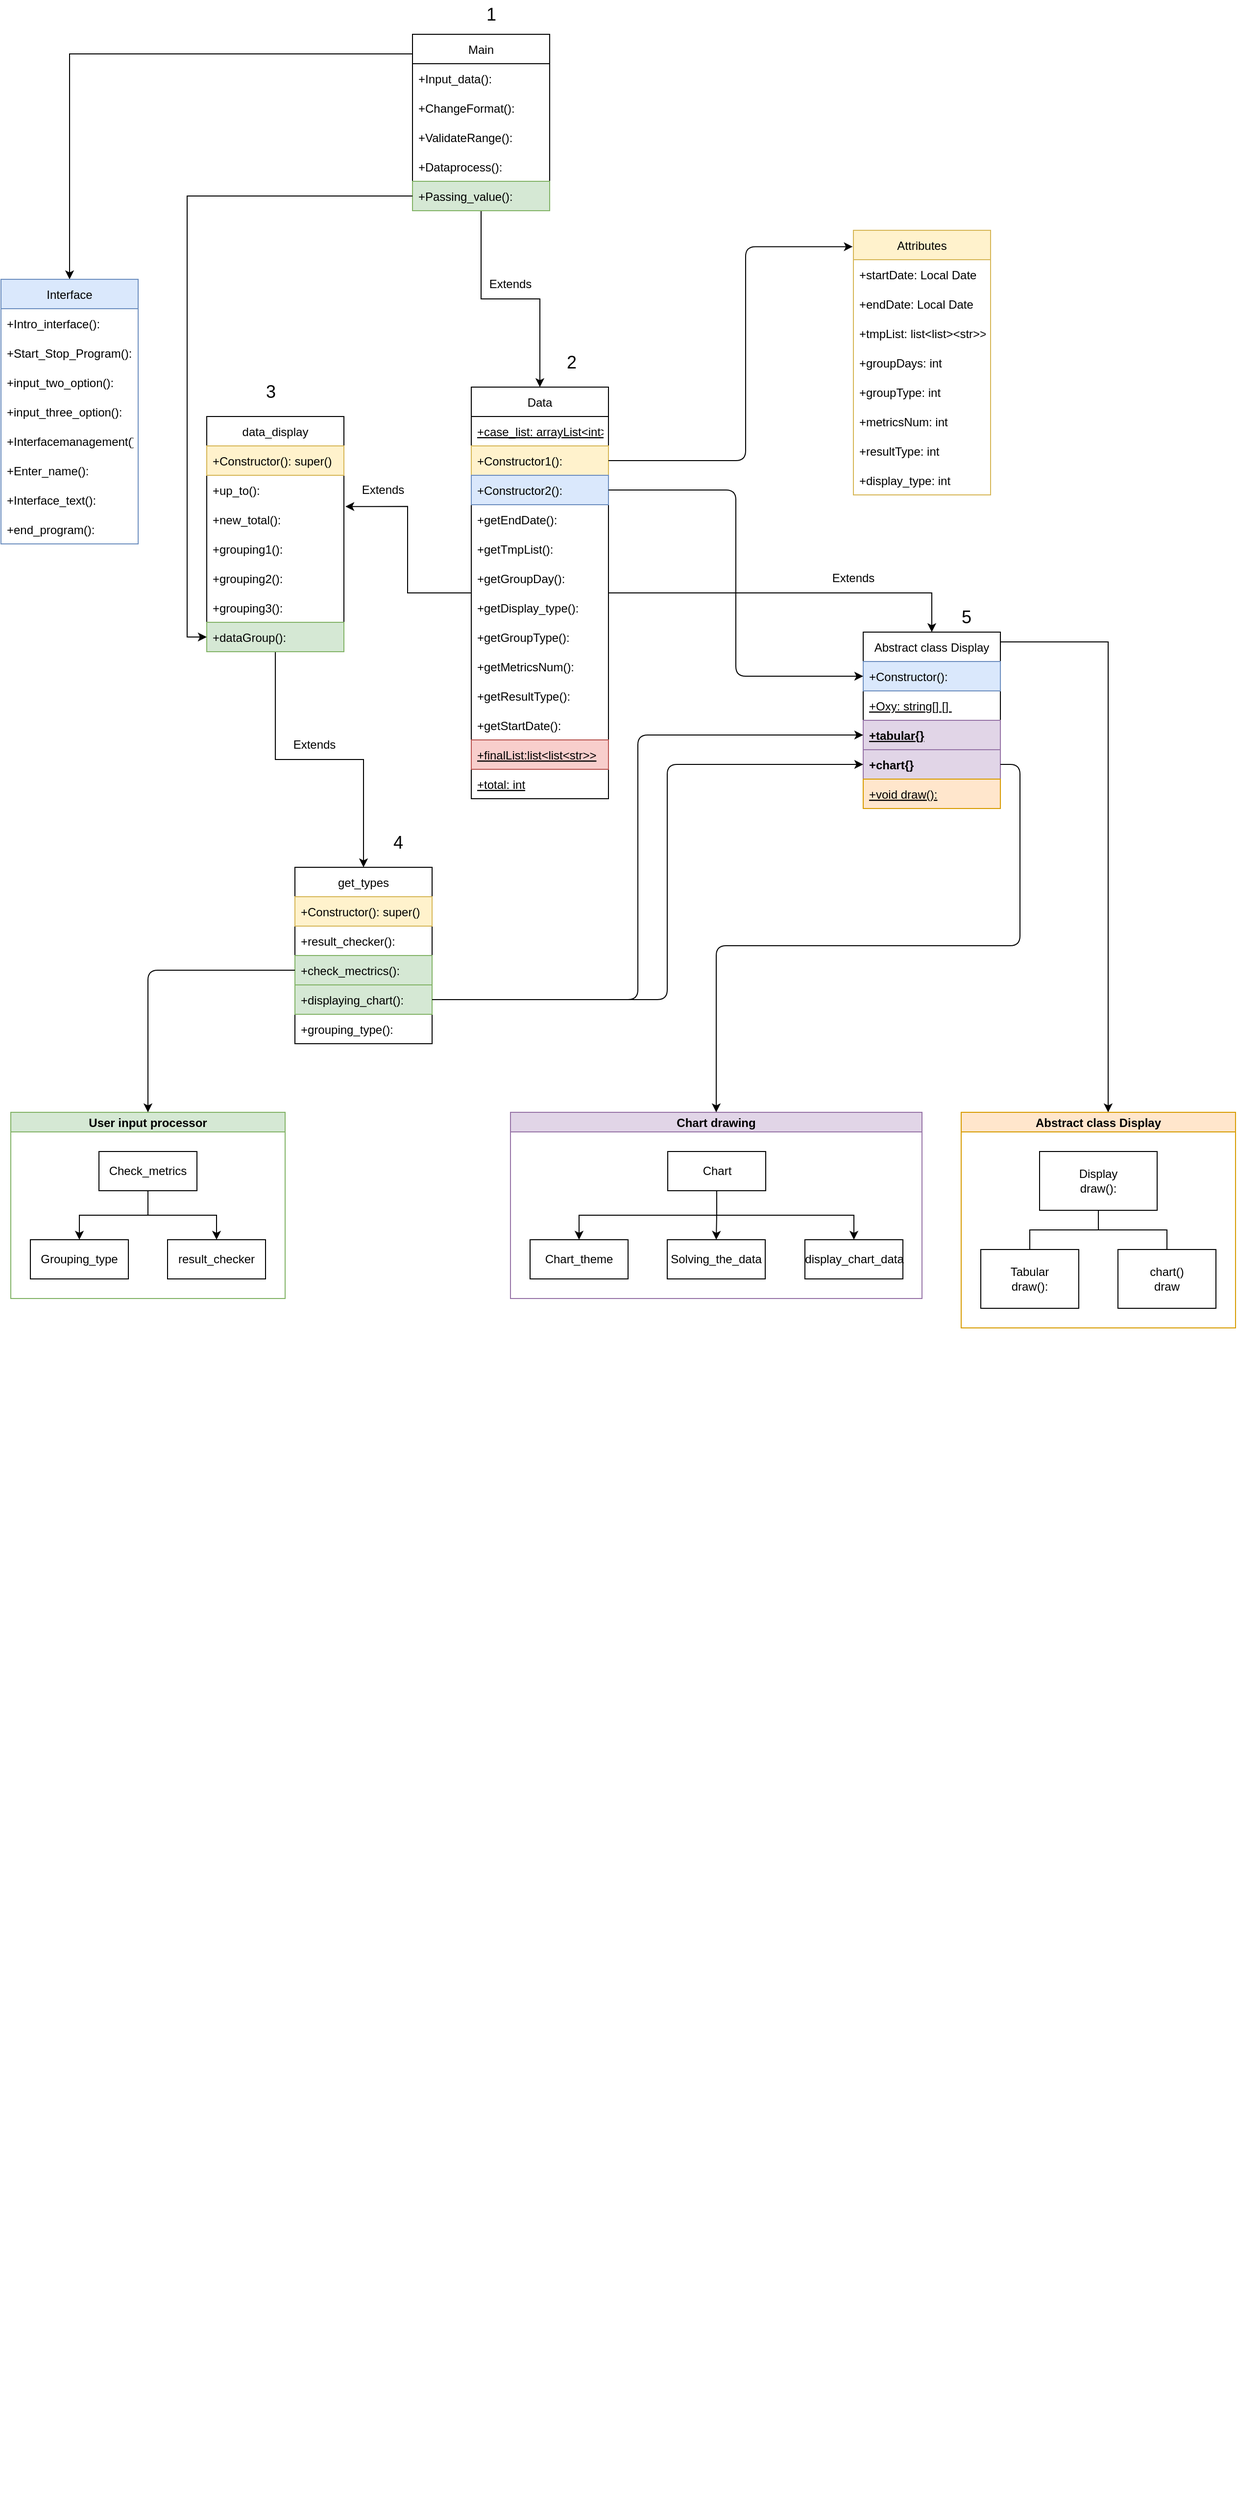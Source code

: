 <mxfile version="15.8.7" type="device"><diagram id="jfq-cddcKurxp-iz8GNR" name="Page-1"><mxGraphModel dx="1316" dy="3097" grid="1" gridSize="10" guides="1" tooltips="1" connect="1" arrows="1" fold="1" page="1" pageScale="1" pageWidth="1654" pageHeight="2336" math="0" shadow="0"><root><mxCell id="0"/><mxCell id="1" parent="0"/><mxCell id="7R8jmunijK0WBnvLLUHI-26" value="&lt;span style=&quot;white-space: pre&quot;&gt;&#9;&lt;/span&gt;" style="text;html=1;align=center;verticalAlign=middle;resizable=0;points=[];autosize=1;strokeColor=none;fillColor=none;fontSize=18;" parent="1" vertex="1"><mxGeometry x="345" y="355" width="60" height="30" as="geometry"/></mxCell><mxCell id="NjMV5jR3orQ1GCjMJdgh-14" style="edgeStyle=orthogonalEdgeStyle;rounded=0;orthogonalLoop=1;jettySize=auto;html=1;entryX=1.011;entryY=0.061;entryDx=0;entryDy=0;entryPerimeter=0;" parent="1" source="GoED_eQ8mfLcxHTyZpjW-31" target="NjMV5jR3orQ1GCjMJdgh-15" edge="1"><mxGeometry relative="1" as="geometry"><mxPoint x="480" y="-1680" as="targetPoint"/></mxGeometry></mxCell><mxCell id="O5SjWQK92wi9wYFpwLuR-4" style="edgeStyle=orthogonalEdgeStyle;rounded=0;orthogonalLoop=1;jettySize=auto;html=1;entryX=0.5;entryY=0;entryDx=0;entryDy=0;" parent="1" source="GoED_eQ8mfLcxHTyZpjW-31" target="NjMV5jR3orQ1GCjMJdgh-29" edge="1"><mxGeometry relative="1" as="geometry"/></mxCell><mxCell id="GoED_eQ8mfLcxHTyZpjW-31" value="Data" style="swimlane;fontStyle=0;childLayout=stackLayout;horizontal=1;startSize=30;horizontalStack=0;resizeParent=1;resizeParentMax=0;resizeLast=0;collapsible=1;marginBottom=0;" parent="1" vertex="1"><mxGeometry x="710" y="-1770" width="140" height="420" as="geometry"><mxRectangle x="695" y="-1920" width="60" height="30" as="alternateBounds"/></mxGeometry></mxCell><mxCell id="NjMV5jR3orQ1GCjMJdgh-59" value="+case_list: arrayList&lt;int&gt;" style="text;strokeColor=none;fillColor=none;align=left;verticalAlign=middle;spacingLeft=4;spacingRight=4;overflow=hidden;points=[[0,0.5],[1,0.5]];portConstraint=eastwest;rotatable=0;fontStyle=4" parent="GoED_eQ8mfLcxHTyZpjW-31" vertex="1"><mxGeometry y="30" width="140" height="30" as="geometry"/></mxCell><mxCell id="GoED_eQ8mfLcxHTyZpjW-32" value="+Constructor1():" style="text;strokeColor=#d6b656;fillColor=#fff2cc;align=left;verticalAlign=middle;spacingLeft=4;spacingRight=4;overflow=hidden;points=[[0,0.5],[1,0.5]];portConstraint=eastwest;rotatable=0;labelBackgroundColor=none;" parent="GoED_eQ8mfLcxHTyZpjW-31" vertex="1"><mxGeometry y="60" width="140" height="30" as="geometry"/></mxCell><mxCell id="GoED_eQ8mfLcxHTyZpjW-33" value="+Constructor2():" style="text;strokeColor=#6c8ebf;fillColor=#dae8fc;align=left;verticalAlign=middle;spacingLeft=4;spacingRight=4;overflow=hidden;points=[[0,0.5],[1,0.5]];portConstraint=eastwest;rotatable=0;" parent="GoED_eQ8mfLcxHTyZpjW-31" vertex="1"><mxGeometry y="90" width="140" height="30" as="geometry"/></mxCell><mxCell id="GoED_eQ8mfLcxHTyZpjW-34" value="+getEndDate():" style="text;strokeColor=none;fillColor=none;align=left;verticalAlign=middle;spacingLeft=4;spacingRight=4;overflow=hidden;points=[[0,0.5],[1,0.5]];portConstraint=eastwest;rotatable=0;" parent="GoED_eQ8mfLcxHTyZpjW-31" vertex="1"><mxGeometry y="120" width="140" height="30" as="geometry"/></mxCell><mxCell id="NjMV5jR3orQ1GCjMJdgh-6" value="+getTmpList():" style="text;strokeColor=none;fillColor=none;align=left;verticalAlign=middle;spacingLeft=4;spacingRight=4;overflow=hidden;points=[[0,0.5],[1,0.5]];portConstraint=eastwest;rotatable=0;" parent="GoED_eQ8mfLcxHTyZpjW-31" vertex="1"><mxGeometry y="150" width="140" height="30" as="geometry"/></mxCell><mxCell id="NjMV5jR3orQ1GCjMJdgh-7" value="+getGroupDay():" style="text;strokeColor=none;fillColor=none;align=left;verticalAlign=middle;spacingLeft=4;spacingRight=4;overflow=hidden;points=[[0,0.5],[1,0.5]];portConstraint=eastwest;rotatable=0;" parent="GoED_eQ8mfLcxHTyZpjW-31" vertex="1"><mxGeometry y="180" width="140" height="30" as="geometry"/></mxCell><mxCell id="NjMV5jR3orQ1GCjMJdgh-8" value="+getDisplay_type():" style="text;strokeColor=none;fillColor=none;align=left;verticalAlign=middle;spacingLeft=4;spacingRight=4;overflow=hidden;points=[[0,0.5],[1,0.5]];portConstraint=eastwest;rotatable=0;" parent="GoED_eQ8mfLcxHTyZpjW-31" vertex="1"><mxGeometry y="210" width="140" height="30" as="geometry"/></mxCell><mxCell id="NjMV5jR3orQ1GCjMJdgh-9" value="+getGroupType():" style="text;strokeColor=none;fillColor=none;align=left;verticalAlign=middle;spacingLeft=4;spacingRight=4;overflow=hidden;points=[[0,0.5],[1,0.5]];portConstraint=eastwest;rotatable=0;" parent="GoED_eQ8mfLcxHTyZpjW-31" vertex="1"><mxGeometry y="240" width="140" height="30" as="geometry"/></mxCell><mxCell id="NjMV5jR3orQ1GCjMJdgh-10" value="+getMetricsNum():" style="text;strokeColor=none;fillColor=none;align=left;verticalAlign=middle;spacingLeft=4;spacingRight=4;overflow=hidden;points=[[0,0.5],[1,0.5]];portConstraint=eastwest;rotatable=0;" parent="GoED_eQ8mfLcxHTyZpjW-31" vertex="1"><mxGeometry y="270" width="140" height="30" as="geometry"/></mxCell><mxCell id="NjMV5jR3orQ1GCjMJdgh-11" value="+getResultType():" style="text;strokeColor=none;fillColor=none;align=left;verticalAlign=middle;spacingLeft=4;spacingRight=4;overflow=hidden;points=[[0,0.5],[1,0.5]];portConstraint=eastwest;rotatable=0;" parent="GoED_eQ8mfLcxHTyZpjW-31" vertex="1"><mxGeometry y="300" width="140" height="30" as="geometry"/></mxCell><mxCell id="NjMV5jR3orQ1GCjMJdgh-12" value="+getStartDate():" style="text;strokeColor=none;fillColor=none;align=left;verticalAlign=middle;spacingLeft=4;spacingRight=4;overflow=hidden;points=[[0,0.5],[1,0.5]];portConstraint=eastwest;rotatable=0;" parent="GoED_eQ8mfLcxHTyZpjW-31" vertex="1"><mxGeometry y="330" width="140" height="30" as="geometry"/></mxCell><mxCell id="NjMV5jR3orQ1GCjMJdgh-66" value="+finalList:list&lt;list&lt;str&gt;&gt;" style="text;strokeColor=#b85450;fillColor=#f8cecc;align=left;verticalAlign=middle;spacingLeft=4;spacingRight=4;overflow=hidden;points=[[0,0.5],[1,0.5]];portConstraint=eastwest;rotatable=0;fontStyle=4;labelBackgroundColor=none;labelBorderColor=none;" parent="GoED_eQ8mfLcxHTyZpjW-31" vertex="1"><mxGeometry y="360" width="140" height="30" as="geometry"/></mxCell><mxCell id="NjMV5jR3orQ1GCjMJdgh-82" value="+total: int" style="text;strokeColor=none;fillColor=none;align=left;verticalAlign=middle;spacingLeft=4;spacingRight=4;overflow=hidden;points=[[0,0.5],[1,0.5]];portConstraint=eastwest;rotatable=0;fontStyle=4" parent="GoED_eQ8mfLcxHTyZpjW-31" vertex="1"><mxGeometry y="390" width="140" height="30" as="geometry"/></mxCell><mxCell id="NjMV5jR3orQ1GCjMJdgh-13" style="edgeStyle=orthogonalEdgeStyle;rounded=0;orthogonalLoop=1;jettySize=auto;html=1;entryX=0.5;entryY=0;entryDx=0;entryDy=0;" parent="1" source="GoED_eQ8mfLcxHTyZpjW-35" target="GoED_eQ8mfLcxHTyZpjW-31" edge="1"><mxGeometry relative="1" as="geometry"/></mxCell><mxCell id="O5SjWQK92wi9wYFpwLuR-14" style="edgeStyle=orthogonalEdgeStyle;rounded=0;orthogonalLoop=1;jettySize=auto;html=1;entryX=0.5;entryY=0;entryDx=0;entryDy=0;exitX=0;exitY=0.5;exitDx=0;exitDy=0;" parent="1" source="GoED_eQ8mfLcxHTyZpjW-36" target="O5SjWQK92wi9wYFpwLuR-5" edge="1"><mxGeometry relative="1" as="geometry"><Array as="points"><mxPoint x="650" y="-2110"/><mxPoint x="300" y="-2110"/></Array></mxGeometry></mxCell><mxCell id="GoED_eQ8mfLcxHTyZpjW-35" value="Main" style="swimlane;fontStyle=0;childLayout=stackLayout;horizontal=1;startSize=30;horizontalStack=0;resizeParent=1;resizeParentMax=0;resizeLast=0;collapsible=1;marginBottom=0;" parent="1" vertex="1"><mxGeometry x="650" y="-2130" width="140" height="180" as="geometry"><mxRectangle x="470" y="-2150" width="60" height="30" as="alternateBounds"/></mxGeometry></mxCell><mxCell id="GoED_eQ8mfLcxHTyZpjW-36" value="+Input_data():" style="text;strokeColor=none;fillColor=none;align=left;verticalAlign=middle;spacingLeft=4;spacingRight=4;overflow=hidden;points=[[0,0.5],[1,0.5]];portConstraint=eastwest;rotatable=0;" parent="GoED_eQ8mfLcxHTyZpjW-35" vertex="1"><mxGeometry y="30" width="140" height="30" as="geometry"/></mxCell><mxCell id="GoED_eQ8mfLcxHTyZpjW-37" value="+ChangeFormat():" style="text;strokeColor=none;fillColor=none;align=left;verticalAlign=middle;spacingLeft=4;spacingRight=4;overflow=hidden;points=[[0,0.5],[1,0.5]];portConstraint=eastwest;rotatable=0;" parent="GoED_eQ8mfLcxHTyZpjW-35" vertex="1"><mxGeometry y="60" width="140" height="30" as="geometry"/></mxCell><mxCell id="GoED_eQ8mfLcxHTyZpjW-38" value="+ValidateRange():" style="text;strokeColor=none;fillColor=none;align=left;verticalAlign=middle;spacingLeft=4;spacingRight=4;overflow=hidden;points=[[0,0.5],[1,0.5]];portConstraint=eastwest;rotatable=0;" parent="GoED_eQ8mfLcxHTyZpjW-35" vertex="1"><mxGeometry y="90" width="140" height="30" as="geometry"/></mxCell><mxCell id="GoED_eQ8mfLcxHTyZpjW-39" value="+Dataprocess():" style="text;strokeColor=none;fillColor=none;align=left;verticalAlign=middle;spacingLeft=4;spacingRight=4;overflow=hidden;points=[[0,0.5],[1,0.5]];portConstraint=eastwest;rotatable=0;" parent="GoED_eQ8mfLcxHTyZpjW-35" vertex="1"><mxGeometry y="120" width="140" height="30" as="geometry"/></mxCell><mxCell id="GoED_eQ8mfLcxHTyZpjW-40" value="+Passing_value():" style="text;strokeColor=#82b366;fillColor=#d5e8d4;align=left;verticalAlign=middle;spacingLeft=4;spacingRight=4;overflow=hidden;points=[[0,0.5],[1,0.5]];portConstraint=eastwest;rotatable=0;" parent="GoED_eQ8mfLcxHTyZpjW-35" vertex="1"><mxGeometry y="150" width="140" height="30" as="geometry"/></mxCell><mxCell id="GoED_eQ8mfLcxHTyZpjW-41" value="get_types" style="swimlane;fontStyle=0;childLayout=stackLayout;horizontal=1;startSize=30;horizontalStack=0;resizeParent=1;resizeParentMax=0;resizeLast=0;collapsible=1;marginBottom=0;" parent="1" vertex="1"><mxGeometry x="530" y="-1280" width="140" height="180" as="geometry"/></mxCell><mxCell id="GoED_eQ8mfLcxHTyZpjW-42" value="+Constructor(): super()" style="text;strokeColor=#d6b656;fillColor=#fff2cc;align=left;verticalAlign=middle;spacingLeft=4;spacingRight=4;overflow=hidden;points=[[0,0.5],[1,0.5]];portConstraint=eastwest;rotatable=0;" parent="GoED_eQ8mfLcxHTyZpjW-41" vertex="1"><mxGeometry y="30" width="140" height="30" as="geometry"/></mxCell><mxCell id="GoED_eQ8mfLcxHTyZpjW-43" value="+result_checker():" style="text;strokeColor=none;fillColor=none;align=left;verticalAlign=middle;spacingLeft=4;spacingRight=4;overflow=hidden;points=[[0,0.5],[1,0.5]];portConstraint=eastwest;rotatable=0;" parent="GoED_eQ8mfLcxHTyZpjW-41" vertex="1"><mxGeometry y="60" width="140" height="30" as="geometry"/></mxCell><mxCell id="GoED_eQ8mfLcxHTyZpjW-44" value="+check_mectrics():" style="text;strokeColor=#82b366;fillColor=#d5e8d4;align=left;verticalAlign=middle;spacingLeft=4;spacingRight=4;overflow=hidden;points=[[0,0.5],[1,0.5]];portConstraint=eastwest;rotatable=0;" parent="GoED_eQ8mfLcxHTyZpjW-41" vertex="1"><mxGeometry y="90" width="140" height="30" as="geometry"/></mxCell><mxCell id="NjMV5jR3orQ1GCjMJdgh-26" value="+displaying_chart():" style="text;strokeColor=#82b366;fillColor=#d5e8d4;align=left;verticalAlign=middle;spacingLeft=4;spacingRight=4;overflow=hidden;points=[[0,0.5],[1,0.5]];portConstraint=eastwest;rotatable=0;" parent="GoED_eQ8mfLcxHTyZpjW-41" vertex="1"><mxGeometry y="120" width="140" height="30" as="geometry"/></mxCell><mxCell id="NjMV5jR3orQ1GCjMJdgh-25" value="+grouping_type():" style="text;strokeColor=none;fillColor=none;align=left;verticalAlign=middle;spacingLeft=4;spacingRight=4;overflow=hidden;points=[[0,0.5],[1,0.5]];portConstraint=eastwest;rotatable=0;" parent="GoED_eQ8mfLcxHTyZpjW-41" vertex="1"><mxGeometry y="150" width="140" height="30" as="geometry"/></mxCell><mxCell id="NjMV5jR3orQ1GCjMJdgh-23" style="edgeStyle=orthogonalEdgeStyle;rounded=0;orthogonalLoop=1;jettySize=auto;html=1;entryX=0.5;entryY=0;entryDx=0;entryDy=0;" parent="1" source="GoED_eQ8mfLcxHTyZpjW-45" target="GoED_eQ8mfLcxHTyZpjW-41" edge="1"><mxGeometry relative="1" as="geometry"><mxPoint x="430" y="-1330" as="targetPoint"/></mxGeometry></mxCell><mxCell id="GoED_eQ8mfLcxHTyZpjW-45" value="data_display" style="swimlane;fontStyle=0;childLayout=stackLayout;horizontal=1;startSize=30;horizontalStack=0;resizeParent=1;resizeParentMax=0;resizeLast=0;collapsible=1;marginBottom=0;" parent="1" vertex="1"><mxGeometry x="440" y="-1740" width="140" height="240" as="geometry"><mxRectangle x="380" y="-1720" width="100" height="30" as="alternateBounds"/></mxGeometry></mxCell><mxCell id="NjMV5jR3orQ1GCjMJdgh-71" value="+Constructor(): super()" style="text;strokeColor=#d6b656;fillColor=#fff2cc;align=left;verticalAlign=middle;spacingLeft=4;spacingRight=4;overflow=hidden;points=[[0,0.5],[1,0.5]];portConstraint=eastwest;rotatable=0;" parent="GoED_eQ8mfLcxHTyZpjW-45" vertex="1"><mxGeometry y="30" width="140" height="30" as="geometry"/></mxCell><mxCell id="GoED_eQ8mfLcxHTyZpjW-48" value="+up_to():" style="text;strokeColor=none;fillColor=none;align=left;verticalAlign=middle;spacingLeft=4;spacingRight=4;overflow=hidden;points=[[0,0.5],[1,0.5]];portConstraint=eastwest;rotatable=0;" parent="GoED_eQ8mfLcxHTyZpjW-45" vertex="1"><mxGeometry y="60" width="140" height="30" as="geometry"/></mxCell><mxCell id="NjMV5jR3orQ1GCjMJdgh-15" value="+new_total():" style="text;strokeColor=none;fillColor=none;align=left;verticalAlign=middle;spacingLeft=4;spacingRight=4;overflow=hidden;points=[[0,0.5],[1,0.5]];portConstraint=eastwest;rotatable=0;" parent="GoED_eQ8mfLcxHTyZpjW-45" vertex="1"><mxGeometry y="90" width="140" height="30" as="geometry"/></mxCell><mxCell id="NjMV5jR3orQ1GCjMJdgh-16" value="+grouping1():" style="text;strokeColor=none;fillColor=none;align=left;verticalAlign=middle;spacingLeft=4;spacingRight=4;overflow=hidden;points=[[0,0.5],[1,0.5]];portConstraint=eastwest;rotatable=0;" parent="GoED_eQ8mfLcxHTyZpjW-45" vertex="1"><mxGeometry y="120" width="140" height="30" as="geometry"/></mxCell><mxCell id="NjMV5jR3orQ1GCjMJdgh-17" value="+grouping2():" style="text;strokeColor=none;fillColor=none;align=left;verticalAlign=middle;spacingLeft=4;spacingRight=4;overflow=hidden;points=[[0,0.5],[1,0.5]];portConstraint=eastwest;rotatable=0;" parent="GoED_eQ8mfLcxHTyZpjW-45" vertex="1"><mxGeometry y="150" width="140" height="30" as="geometry"/></mxCell><mxCell id="NjMV5jR3orQ1GCjMJdgh-18" value="+grouping3():" style="text;strokeColor=none;fillColor=none;align=left;verticalAlign=middle;spacingLeft=4;spacingRight=4;overflow=hidden;points=[[0,0.5],[1,0.5]];portConstraint=eastwest;rotatable=0;" parent="GoED_eQ8mfLcxHTyZpjW-45" vertex="1"><mxGeometry y="180" width="140" height="30" as="geometry"/></mxCell><mxCell id="GoED_eQ8mfLcxHTyZpjW-47" value="+dataGroup():" style="text;strokeColor=#82b366;fillColor=#d5e8d4;align=left;verticalAlign=middle;spacingLeft=4;spacingRight=4;overflow=hidden;points=[[0,0.5],[1,0.5]];portConstraint=eastwest;rotatable=0;" parent="GoED_eQ8mfLcxHTyZpjW-45" vertex="1"><mxGeometry y="210" width="140" height="30" as="geometry"/></mxCell><mxCell id="xYahXRNn0lRgT3FE-MHK-16" style="edgeStyle=orthogonalEdgeStyle;rounded=0;orthogonalLoop=1;jettySize=auto;html=1;" parent="1" source="NjMV5jR3orQ1GCjMJdgh-29" target="xYahXRNn0lRgT3FE-MHK-5" edge="1"><mxGeometry relative="1" as="geometry"><Array as="points"><mxPoint x="1360" y="-1510"/></Array></mxGeometry></mxCell><mxCell id="NjMV5jR3orQ1GCjMJdgh-29" value="Abstract class Display" style="swimlane;fontStyle=0;childLayout=stackLayout;horizontal=1;startSize=30;horizontalStack=0;resizeParent=1;resizeParentMax=0;resizeLast=0;collapsible=1;marginBottom=0;" parent="1" vertex="1"><mxGeometry x="1110" y="-1520" width="140" height="180" as="geometry"/></mxCell><mxCell id="GoED_eQ8mfLcxHTyZpjW-46" value="+Constructor():" style="text;strokeColor=#6c8ebf;fillColor=#dae8fc;align=left;verticalAlign=middle;spacingLeft=4;spacingRight=4;overflow=hidden;points=[[0,0.5],[1,0.5]];portConstraint=eastwest;rotatable=0;" parent="NjMV5jR3orQ1GCjMJdgh-29" vertex="1"><mxGeometry y="30" width="140" height="30" as="geometry"/></mxCell><mxCell id="NjMV5jR3orQ1GCjMJdgh-70" value="+Oxy: string[] [] " style="text;strokeColor=none;fillColor=none;align=left;verticalAlign=middle;spacingLeft=4;spacingRight=4;overflow=hidden;points=[[0,0.5],[1,0.5]];portConstraint=eastwest;rotatable=0;labelBackgroundColor=default;fontStyle=4" parent="NjMV5jR3orQ1GCjMJdgh-29" vertex="1"><mxGeometry y="60" width="140" height="30" as="geometry"/></mxCell><mxCell id="NjMV5jR3orQ1GCjMJdgh-30" value="+tabular{}" style="text;strokeColor=#9673a6;fillColor=#e1d5e7;align=left;verticalAlign=middle;spacingLeft=4;spacingRight=4;overflow=hidden;points=[[0,0.5],[1,0.5]];portConstraint=eastwest;rotatable=0;fontStyle=5" parent="NjMV5jR3orQ1GCjMJdgh-29" vertex="1"><mxGeometry y="90" width="140" height="30" as="geometry"/></mxCell><mxCell id="NjMV5jR3orQ1GCjMJdgh-31" value="+chart{}" style="text;strokeColor=#9673a6;fillColor=#e1d5e7;align=left;verticalAlign=middle;spacingLeft=4;spacingRight=4;overflow=hidden;points=[[0,0.5],[1,0.5]];portConstraint=eastwest;rotatable=0;fontStyle=1" parent="NjMV5jR3orQ1GCjMJdgh-29" vertex="1"><mxGeometry y="120" width="140" height="30" as="geometry"/></mxCell><mxCell id="NjMV5jR3orQ1GCjMJdgh-32" value="+void draw():" style="text;strokeColor=#d79b00;fillColor=#ffe6cc;align=left;verticalAlign=middle;spacingLeft=4;spacingRight=4;overflow=hidden;points=[[0,0.5],[1,0.5]];portConstraint=eastwest;rotatable=0;fontStyle=4" parent="NjMV5jR3orQ1GCjMJdgh-29" vertex="1"><mxGeometry y="150" width="140" height="30" as="geometry"/></mxCell><mxCell id="NjMV5jR3orQ1GCjMJdgh-42" value="Attributes" style="swimlane;fontStyle=0;childLayout=stackLayout;horizontal=1;startSize=30;horizontalStack=0;resizeParent=1;resizeParentMax=0;resizeLast=0;collapsible=1;marginBottom=0;fillColor=#fff2cc;strokeColor=#d6b656;" parent="1" vertex="1"><mxGeometry x="1100" y="-1930" width="140" height="270" as="geometry"/></mxCell><mxCell id="NjMV5jR3orQ1GCjMJdgh-43" value="+startDate: Local Date" style="text;strokeColor=none;fillColor=none;align=left;verticalAlign=middle;spacingLeft=4;spacingRight=4;overflow=hidden;points=[[0,0.5],[1,0.5]];portConstraint=eastwest;rotatable=0;" parent="NjMV5jR3orQ1GCjMJdgh-42" vertex="1"><mxGeometry y="30" width="140" height="30" as="geometry"/></mxCell><mxCell id="NjMV5jR3orQ1GCjMJdgh-44" value="+endDate: Local Date" style="text;strokeColor=none;fillColor=none;align=left;verticalAlign=middle;spacingLeft=4;spacingRight=4;overflow=hidden;points=[[0,0.5],[1,0.5]];portConstraint=eastwest;rotatable=0;" parent="NjMV5jR3orQ1GCjMJdgh-42" vertex="1"><mxGeometry y="60" width="140" height="30" as="geometry"/></mxCell><mxCell id="NjMV5jR3orQ1GCjMJdgh-45" value="+tmpList: list&lt;list&gt;&lt;str&gt;&gt;" style="text;strokeColor=none;fillColor=none;align=left;verticalAlign=middle;spacingLeft=4;spacingRight=4;overflow=hidden;points=[[0,0.5],[1,0.5]];portConstraint=eastwest;rotatable=0;" parent="NjMV5jR3orQ1GCjMJdgh-42" vertex="1"><mxGeometry y="90" width="140" height="30" as="geometry"/></mxCell><mxCell id="NjMV5jR3orQ1GCjMJdgh-46" value="+groupDays: int" style="text;strokeColor=none;fillColor=none;align=left;verticalAlign=middle;spacingLeft=4;spacingRight=4;overflow=hidden;points=[[0,0.5],[1,0.5]];portConstraint=eastwest;rotatable=0;" parent="NjMV5jR3orQ1GCjMJdgh-42" vertex="1"><mxGeometry y="120" width="140" height="30" as="geometry"/></mxCell><mxCell id="NjMV5jR3orQ1GCjMJdgh-47" value="+groupType: int" style="text;strokeColor=none;fillColor=none;align=left;verticalAlign=middle;spacingLeft=4;spacingRight=4;overflow=hidden;points=[[0,0.5],[1,0.5]];portConstraint=eastwest;rotatable=0;" parent="NjMV5jR3orQ1GCjMJdgh-42" vertex="1"><mxGeometry y="150" width="140" height="30" as="geometry"/></mxCell><mxCell id="NjMV5jR3orQ1GCjMJdgh-48" value="+metricsNum: int" style="text;strokeColor=none;fillColor=none;align=left;verticalAlign=middle;spacingLeft=4;spacingRight=4;overflow=hidden;points=[[0,0.5],[1,0.5]];portConstraint=eastwest;rotatable=0;" parent="NjMV5jR3orQ1GCjMJdgh-42" vertex="1"><mxGeometry y="180" width="140" height="30" as="geometry"/></mxCell><mxCell id="NjMV5jR3orQ1GCjMJdgh-49" value="+resultType: int" style="text;strokeColor=none;fillColor=none;align=left;verticalAlign=middle;spacingLeft=4;spacingRight=4;overflow=hidden;points=[[0,0.5],[1,0.5]];portConstraint=eastwest;rotatable=0;" parent="NjMV5jR3orQ1GCjMJdgh-42" vertex="1"><mxGeometry y="210" width="140" height="30" as="geometry"/></mxCell><mxCell id="NjMV5jR3orQ1GCjMJdgh-51" value="+display_type: int" style="text;strokeColor=none;fillColor=none;align=left;verticalAlign=middle;spacingLeft=4;spacingRight=4;overflow=hidden;points=[[0,0.5],[1,0.5]];portConstraint=eastwest;rotatable=0;" parent="NjMV5jR3orQ1GCjMJdgh-42" vertex="1"><mxGeometry y="240" width="140" height="30" as="geometry"/></mxCell><mxCell id="NjMV5jR3orQ1GCjMJdgh-67" style="edgeStyle=orthogonalEdgeStyle;rounded=0;orthogonalLoop=1;jettySize=auto;html=1;entryX=0;entryY=0.5;entryDx=0;entryDy=0;" parent="1" source="GoED_eQ8mfLcxHTyZpjW-40" target="GoED_eQ8mfLcxHTyZpjW-47" edge="1"><mxGeometry relative="1" as="geometry"/></mxCell><mxCell id="NjMV5jR3orQ1GCjMJdgh-74" style="edgeStyle=orthogonalEdgeStyle;curved=0;rounded=1;orthogonalLoop=1;jettySize=auto;html=1;" parent="1" source="GoED_eQ8mfLcxHTyZpjW-33" target="GoED_eQ8mfLcxHTyZpjW-46" edge="1"><mxGeometry relative="1" as="geometry"/></mxCell><mxCell id="NjMV5jR3orQ1GCjMJdgh-75" style="edgeStyle=orthogonalEdgeStyle;curved=0;rounded=1;orthogonalLoop=1;jettySize=auto;html=1;entryX=-0.005;entryY=0.062;entryDx=0;entryDy=0;entryPerimeter=0;" parent="1" source="GoED_eQ8mfLcxHTyZpjW-32" target="NjMV5jR3orQ1GCjMJdgh-42" edge="1"><mxGeometry relative="1" as="geometry"><Array as="points"><mxPoint x="990" y="-1695"/><mxPoint x="990" y="-1913"/></Array></mxGeometry></mxCell><mxCell id="NjMV5jR3orQ1GCjMJdgh-76" value="User input processor" style="swimlane;startSize=20;horizontal=1;childLayout=treeLayout;horizontalTree=0;resizable=0;containerType=tree;rounded=0;labelBackgroundColor=none;labelBorderColor=none;strokeColor=#82b366;fillColor=#d5e8d4;" parent="1" vertex="1"><mxGeometry x="240" y="-1030" width="280" height="190" as="geometry"/></mxCell><mxCell id="NjMV5jR3orQ1GCjMJdgh-77" value="Check_metrics" style="whiteSpace=wrap;html=1;rounded=0;labelBackgroundColor=none;labelBorderColor=none;strokeColor=default;" parent="NjMV5jR3orQ1GCjMJdgh-76" vertex="1"><mxGeometry x="90" y="40" width="100" height="40" as="geometry"/></mxCell><mxCell id="NjMV5jR3orQ1GCjMJdgh-78" value="Grouping_type" style="whiteSpace=wrap;html=1;rounded=0;labelBackgroundColor=none;labelBorderColor=none;strokeColor=default;" parent="NjMV5jR3orQ1GCjMJdgh-76" vertex="1"><mxGeometry x="20" y="130" width="100" height="40" as="geometry"/></mxCell><mxCell id="NjMV5jR3orQ1GCjMJdgh-79" value="" style="edgeStyle=elbowEdgeStyle;elbow=vertical;html=1;rounded=0;curved=0;" parent="NjMV5jR3orQ1GCjMJdgh-76" source="NjMV5jR3orQ1GCjMJdgh-77" target="NjMV5jR3orQ1GCjMJdgh-78" edge="1"><mxGeometry relative="1" as="geometry"/></mxCell><mxCell id="NjMV5jR3orQ1GCjMJdgh-80" value="result_checker" style="whiteSpace=wrap;html=1;rounded=0;labelBackgroundColor=none;labelBorderColor=none;strokeColor=default;" parent="NjMV5jR3orQ1GCjMJdgh-76" vertex="1"><mxGeometry x="160" y="130" width="100" height="40" as="geometry"/></mxCell><mxCell id="NjMV5jR3orQ1GCjMJdgh-81" value="" style="edgeStyle=elbowEdgeStyle;elbow=vertical;html=1;rounded=0;curved=0;" parent="NjMV5jR3orQ1GCjMJdgh-76" source="NjMV5jR3orQ1GCjMJdgh-77" target="NjMV5jR3orQ1GCjMJdgh-80" edge="1"><mxGeometry relative="1" as="geometry"/></mxCell><mxCell id="NjMV5jR3orQ1GCjMJdgh-83" style="edgeStyle=orthogonalEdgeStyle;curved=0;rounded=1;orthogonalLoop=1;jettySize=auto;html=1;entryX=0.5;entryY=0;entryDx=0;entryDy=0;" parent="1" source="GoED_eQ8mfLcxHTyZpjW-44" target="NjMV5jR3orQ1GCjMJdgh-76" edge="1"><mxGeometry relative="1" as="geometry"/></mxCell><mxCell id="NjMV5jR3orQ1GCjMJdgh-84" style="edgeStyle=orthogonalEdgeStyle;curved=0;rounded=1;orthogonalLoop=1;jettySize=auto;html=1;entryX=0;entryY=0.5;entryDx=0;entryDy=0;" parent="1" source="NjMV5jR3orQ1GCjMJdgh-26" target="NjMV5jR3orQ1GCjMJdgh-31" edge="1"><mxGeometry relative="1" as="geometry"><Array as="points"><mxPoint x="910" y="-1145"/><mxPoint x="910" y="-1385"/></Array></mxGeometry></mxCell><mxCell id="NjMV5jR3orQ1GCjMJdgh-85" style="edgeStyle=orthogonalEdgeStyle;curved=0;rounded=1;orthogonalLoop=1;jettySize=auto;html=1;entryX=0;entryY=0.5;entryDx=0;entryDy=0;" parent="1" source="NjMV5jR3orQ1GCjMJdgh-26" target="NjMV5jR3orQ1GCjMJdgh-30" edge="1"><mxGeometry relative="1" as="geometry"><Array as="points"><mxPoint x="880" y="-1145"/><mxPoint x="880" y="-1415"/></Array></mxGeometry></mxCell><mxCell id="NjMV5jR3orQ1GCjMJdgh-86" value="Chart drawing" style="swimlane;startSize=20;horizontal=1;childLayout=treeLayout;horizontalTree=0;resizable=0;containerType=tree;rounded=0;labelBackgroundColor=none;labelBorderColor=none;strokeColor=#9673a6;fillColor=#e1d5e7;" parent="1" vertex="1"><mxGeometry x="750" y="-1030" width="420" height="190" as="geometry"/></mxCell><mxCell id="NjMV5jR3orQ1GCjMJdgh-87" value="Chart" style="whiteSpace=wrap;html=1;rounded=0;labelBackgroundColor=none;labelBorderColor=none;strokeColor=default;" parent="NjMV5jR3orQ1GCjMJdgh-86" vertex="1"><mxGeometry x="160.5" y="40" width="100" height="40" as="geometry"/></mxCell><mxCell id="NjMV5jR3orQ1GCjMJdgh-88" value="Chart_theme" style="whiteSpace=wrap;html=1;rounded=0;labelBackgroundColor=none;labelBorderColor=none;strokeColor=default;" parent="NjMV5jR3orQ1GCjMJdgh-86" vertex="1"><mxGeometry x="20" y="130" width="100" height="40" as="geometry"/></mxCell><mxCell id="NjMV5jR3orQ1GCjMJdgh-89" value="" style="edgeStyle=elbowEdgeStyle;elbow=vertical;html=1;rounded=0;curved=0;" parent="NjMV5jR3orQ1GCjMJdgh-86" source="NjMV5jR3orQ1GCjMJdgh-87" target="NjMV5jR3orQ1GCjMJdgh-88" edge="1"><mxGeometry relative="1" as="geometry"/></mxCell><mxCell id="NjMV5jR3orQ1GCjMJdgh-90" value="Solving_the_data" style="whiteSpace=wrap;html=1;rounded=0;labelBackgroundColor=none;labelBorderColor=none;strokeColor=default;" parent="NjMV5jR3orQ1GCjMJdgh-86" vertex="1"><mxGeometry x="160" y="130" width="100" height="40" as="geometry"/></mxCell><mxCell id="NjMV5jR3orQ1GCjMJdgh-91" value="" style="edgeStyle=elbowEdgeStyle;elbow=vertical;html=1;rounded=0;curved=0;" parent="NjMV5jR3orQ1GCjMJdgh-86" source="NjMV5jR3orQ1GCjMJdgh-87" target="NjMV5jR3orQ1GCjMJdgh-90" edge="1"><mxGeometry relative="1" as="geometry"/></mxCell><mxCell id="NjMV5jR3orQ1GCjMJdgh-92" value="display_chart_data" style="whiteSpace=wrap;html=1;rounded=0;labelBackgroundColor=none;labelBorderColor=none;strokeColor=default;" parent="NjMV5jR3orQ1GCjMJdgh-86" vertex="1"><mxGeometry x="300.5" y="130" width="100" height="40" as="geometry"/></mxCell><mxCell id="NjMV5jR3orQ1GCjMJdgh-93" value="" style="edgeStyle=elbowEdgeStyle;elbow=vertical;html=1;rounded=0;curved=0;" parent="NjMV5jR3orQ1GCjMJdgh-86" source="NjMV5jR3orQ1GCjMJdgh-87" target="NjMV5jR3orQ1GCjMJdgh-92" edge="1"><mxGeometry relative="1" as="geometry"><mxPoint x="70.5" y="80" as="sourcePoint"/><mxPoint x="140.5" y="130" as="targetPoint"/></mxGeometry></mxCell><mxCell id="NjMV5jR3orQ1GCjMJdgh-98" style="edgeStyle=orthogonalEdgeStyle;curved=0;rounded=1;orthogonalLoop=1;jettySize=auto;html=1;exitX=1;exitY=0.5;exitDx=0;exitDy=0;entryX=0.5;entryY=0;entryDx=0;entryDy=0;" parent="1" source="NjMV5jR3orQ1GCjMJdgh-31" target="NjMV5jR3orQ1GCjMJdgh-86" edge="1"><mxGeometry relative="1" as="geometry"><mxPoint x="1050" y="-1110" as="targetPoint"/></mxGeometry></mxCell><mxCell id="p3b8-zIac3ljnLg6W1fb-1" value="Extends" style="text;html=1;strokeColor=none;fillColor=none;align=center;verticalAlign=middle;whiteSpace=wrap;rounded=0;" parent="1" vertex="1"><mxGeometry x="1070" y="-1590" width="60" height="30" as="geometry"/></mxCell><mxCell id="O5SjWQK92wi9wYFpwLuR-1" value="Extends" style="text;html=1;strokeColor=none;fillColor=none;align=center;verticalAlign=middle;whiteSpace=wrap;rounded=0;" parent="1" vertex="1"><mxGeometry x="720" y="-1890" width="60" height="30" as="geometry"/></mxCell><mxCell id="O5SjWQK92wi9wYFpwLuR-2" value="Extends" style="text;html=1;strokeColor=none;fillColor=none;align=center;verticalAlign=middle;whiteSpace=wrap;rounded=0;" parent="1" vertex="1"><mxGeometry x="590" y="-1680" width="60" height="30" as="geometry"/></mxCell><mxCell id="O5SjWQK92wi9wYFpwLuR-3" value="Extends" style="text;html=1;strokeColor=none;fillColor=none;align=center;verticalAlign=middle;whiteSpace=wrap;rounded=0;" parent="1" vertex="1"><mxGeometry x="520" y="-1420" width="60" height="30" as="geometry"/></mxCell><mxCell id="O5SjWQK92wi9wYFpwLuR-5" value="Interface" style="swimlane;fontStyle=0;childLayout=stackLayout;horizontal=1;startSize=30;horizontalStack=0;resizeParent=1;resizeParentMax=0;resizeLast=0;collapsible=1;marginBottom=0;fillColor=#dae8fc;strokeColor=#6c8ebf;" parent="1" vertex="1"><mxGeometry x="230" y="-1880" width="140" height="270" as="geometry"/></mxCell><mxCell id="O5SjWQK92wi9wYFpwLuR-6" value="+Intro_interface():" style="text;strokeColor=none;fillColor=none;align=left;verticalAlign=middle;spacingLeft=4;spacingRight=4;overflow=hidden;points=[[0,0.5],[1,0.5]];portConstraint=eastwest;rotatable=0;" parent="O5SjWQK92wi9wYFpwLuR-5" vertex="1"><mxGeometry y="30" width="140" height="30" as="geometry"/></mxCell><mxCell id="O5SjWQK92wi9wYFpwLuR-7" value="+Start_Stop_Program():" style="text;strokeColor=none;fillColor=none;align=left;verticalAlign=middle;spacingLeft=4;spacingRight=4;overflow=hidden;points=[[0,0.5],[1,0.5]];portConstraint=eastwest;rotatable=0;" parent="O5SjWQK92wi9wYFpwLuR-5" vertex="1"><mxGeometry y="60" width="140" height="30" as="geometry"/></mxCell><mxCell id="O5SjWQK92wi9wYFpwLuR-8" value="+input_two_option():" style="text;strokeColor=none;fillColor=none;align=left;verticalAlign=middle;spacingLeft=4;spacingRight=4;overflow=hidden;points=[[0,0.5],[1,0.5]];portConstraint=eastwest;rotatable=0;" parent="O5SjWQK92wi9wYFpwLuR-5" vertex="1"><mxGeometry y="90" width="140" height="30" as="geometry"/></mxCell><mxCell id="O5SjWQK92wi9wYFpwLuR-9" value="+input_three_option():" style="text;strokeColor=none;fillColor=none;align=left;verticalAlign=middle;spacingLeft=4;spacingRight=4;overflow=hidden;points=[[0,0.5],[1,0.5]];portConstraint=eastwest;rotatable=0;" parent="O5SjWQK92wi9wYFpwLuR-5" vertex="1"><mxGeometry y="120" width="140" height="30" as="geometry"/></mxCell><mxCell id="O5SjWQK92wi9wYFpwLuR-10" value="+Interfacemanagement()" style="text;strokeColor=none;fillColor=none;align=left;verticalAlign=middle;spacingLeft=4;spacingRight=4;overflow=hidden;points=[[0,0.5],[1,0.5]];portConstraint=eastwest;rotatable=0;" parent="O5SjWQK92wi9wYFpwLuR-5" vertex="1"><mxGeometry y="150" width="140" height="30" as="geometry"/></mxCell><mxCell id="O5SjWQK92wi9wYFpwLuR-11" value="+Enter_name():" style="text;strokeColor=none;fillColor=none;align=left;verticalAlign=middle;spacingLeft=4;spacingRight=4;overflow=hidden;points=[[0,0.5],[1,0.5]];portConstraint=eastwest;rotatable=0;" parent="O5SjWQK92wi9wYFpwLuR-5" vertex="1"><mxGeometry y="180" width="140" height="30" as="geometry"/></mxCell><mxCell id="O5SjWQK92wi9wYFpwLuR-12" value="+Interface_text():" style="text;strokeColor=none;fillColor=none;align=left;verticalAlign=middle;spacingLeft=4;spacingRight=4;overflow=hidden;points=[[0,0.5],[1,0.5]];portConstraint=eastwest;rotatable=0;" parent="O5SjWQK92wi9wYFpwLuR-5" vertex="1"><mxGeometry y="210" width="140" height="30" as="geometry"/></mxCell><mxCell id="O5SjWQK92wi9wYFpwLuR-13" value="+end_program():" style="text;strokeColor=none;fillColor=none;align=left;verticalAlign=middle;spacingLeft=4;spacingRight=4;overflow=hidden;points=[[0,0.5],[1,0.5]];portConstraint=eastwest;rotatable=0;" parent="O5SjWQK92wi9wYFpwLuR-5" vertex="1"><mxGeometry y="240" width="140" height="30" as="geometry"/></mxCell><mxCell id="xYahXRNn0lRgT3FE-MHK-5" value="Abstract class Display" style="swimlane;startSize=20;horizontal=1;containerType=tree;newEdgeStyle={&quot;edgeStyle&quot;:&quot;elbowEdgeStyle&quot;,&quot;startArrow&quot;:&quot;none&quot;,&quot;endArrow&quot;:&quot;none&quot;};fillColor=#ffe6cc;strokeColor=#d79b00;" parent="1" vertex="1"><mxGeometry x="1210" y="-1030" width="280" height="220" as="geometry"/></mxCell><mxCell id="xYahXRNn0lRgT3FE-MHK-6" value="" style="edgeStyle=elbowEdgeStyle;elbow=vertical;startArrow=none;endArrow=none;rounded=0;" parent="xYahXRNn0lRgT3FE-MHK-5" source="xYahXRNn0lRgT3FE-MHK-8" target="xYahXRNn0lRgT3FE-MHK-9" edge="1"><mxGeometry relative="1" as="geometry"/></mxCell><mxCell id="xYahXRNn0lRgT3FE-MHK-7" value="" style="edgeStyle=elbowEdgeStyle;elbow=vertical;startArrow=none;endArrow=none;rounded=0;" parent="xYahXRNn0lRgT3FE-MHK-5" source="xYahXRNn0lRgT3FE-MHK-8" target="xYahXRNn0lRgT3FE-MHK-10" edge="1"><mxGeometry relative="1" as="geometry"/></mxCell><UserObject label="Display&lt;br&gt;draw():" treeRoot="1" id="xYahXRNn0lRgT3FE-MHK-8"><mxCell style="whiteSpace=wrap;html=1;align=center;treeFolding=1;treeMoving=1;newEdgeStyle={&quot;edgeStyle&quot;:&quot;elbowEdgeStyle&quot;,&quot;startArrow&quot;:&quot;none&quot;,&quot;endArrow&quot;:&quot;none&quot;};" parent="xYahXRNn0lRgT3FE-MHK-5" vertex="1"><mxGeometry x="80" y="40" width="120" height="60" as="geometry"/></mxCell></UserObject><mxCell id="xYahXRNn0lRgT3FE-MHK-9" value="Tabular&lt;br&gt;draw():" style="whiteSpace=wrap;html=1;align=center;verticalAlign=middle;treeFolding=1;treeMoving=1;newEdgeStyle={&quot;edgeStyle&quot;:&quot;elbowEdgeStyle&quot;,&quot;startArrow&quot;:&quot;none&quot;,&quot;endArrow&quot;:&quot;none&quot;};" parent="xYahXRNn0lRgT3FE-MHK-5" vertex="1"><mxGeometry x="20" y="140" width="100" height="60" as="geometry"/></mxCell><mxCell id="xYahXRNn0lRgT3FE-MHK-10" value="chart()&lt;br&gt;draw" style="whiteSpace=wrap;html=1;align=center;verticalAlign=middle;treeFolding=1;treeMoving=1;newEdgeStyle={&quot;edgeStyle&quot;:&quot;elbowEdgeStyle&quot;,&quot;startArrow&quot;:&quot;none&quot;,&quot;endArrow&quot;:&quot;none&quot;};" parent="xYahXRNn0lRgT3FE-MHK-5" vertex="1"><mxGeometry x="160" y="140" width="100" height="60" as="geometry"/></mxCell><mxCell id="CVu8N0xQe5kRQFWMc9ch-3" value="1" style="text;html=1;align=center;verticalAlign=middle;resizable=0;points=[];autosize=1;strokeColor=none;fillColor=none;fontSize=18;" vertex="1" parent="1"><mxGeometry x="715" y="-2165" width="30" height="30" as="geometry"/></mxCell><mxCell id="CVu8N0xQe5kRQFWMc9ch-4" value="2" style="text;html=1;align=center;verticalAlign=middle;resizable=0;points=[];autosize=1;strokeColor=none;fillColor=none;fontSize=18;" vertex="1" parent="1"><mxGeometry x="797" y="-1810" width="30" height="30" as="geometry"/></mxCell><mxCell id="CVu8N0xQe5kRQFWMc9ch-5" value="3" style="text;html=1;align=center;verticalAlign=middle;resizable=0;points=[];autosize=1;strokeColor=none;fillColor=none;fontSize=18;" vertex="1" parent="1"><mxGeometry x="490" y="-1780" width="30" height="30" as="geometry"/></mxCell><mxCell id="CVu8N0xQe5kRQFWMc9ch-6" value="4" style="text;html=1;align=center;verticalAlign=middle;resizable=0;points=[];autosize=1;strokeColor=none;fillColor=none;fontSize=18;" vertex="1" parent="1"><mxGeometry x="620" y="-1320" width="30" height="30" as="geometry"/></mxCell><mxCell id="CVu8N0xQe5kRQFWMc9ch-7" value="5" style="text;html=1;align=center;verticalAlign=middle;resizable=0;points=[];autosize=1;strokeColor=none;fillColor=none;fontSize=18;" vertex="1" parent="1"><mxGeometry x="1200" y="-1550" width="30" height="30" as="geometry"/></mxCell></root></mxGraphModel></diagram></mxfile>